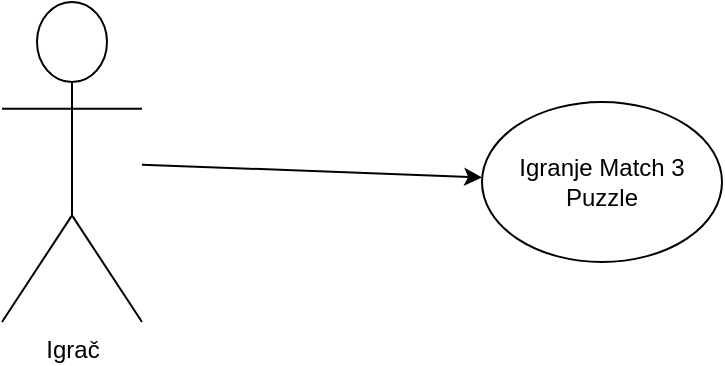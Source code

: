 <mxfile version="14.1.8" type="github"><diagram id="5-pdajmqWmWJAicr5mRn" name="Page-1"><mxGraphModel dx="522" dy="752" grid="1" gridSize="10" guides="1" tooltips="1" connect="1" arrows="1" fold="1" page="1" pageScale="1" pageWidth="827" pageHeight="1169" math="0" shadow="0"><root><mxCell id="0"/><mxCell id="1" parent="0"/><mxCell id="ZdgTAV3Fr1C1Nv4OE8EV-1" value="Igrač" style="shape=umlActor;verticalLabelPosition=bottom;verticalAlign=top;html=1;outlineConnect=0;" parent="1" vertex="1"><mxGeometry x="150" y="30" width="70" height="160" as="geometry"/></mxCell><mxCell id="xrUjTKpaBdEs2ocpOYhq-1" value="Igranje Match 3 Puzzle" style="ellipse;whiteSpace=wrap;html=1;" vertex="1" parent="1"><mxGeometry x="390" y="80" width="120" height="80" as="geometry"/></mxCell><mxCell id="xrUjTKpaBdEs2ocpOYhq-2" value="" style="endArrow=classic;html=1;" edge="1" parent="1" source="ZdgTAV3Fr1C1Nv4OE8EV-1" target="xrUjTKpaBdEs2ocpOYhq-1"><mxGeometry width="50" height="50" relative="1" as="geometry"><mxPoint x="260" y="400" as="sourcePoint"/><mxPoint x="310" y="350" as="targetPoint"/></mxGeometry></mxCell></root></mxGraphModel></diagram></mxfile>